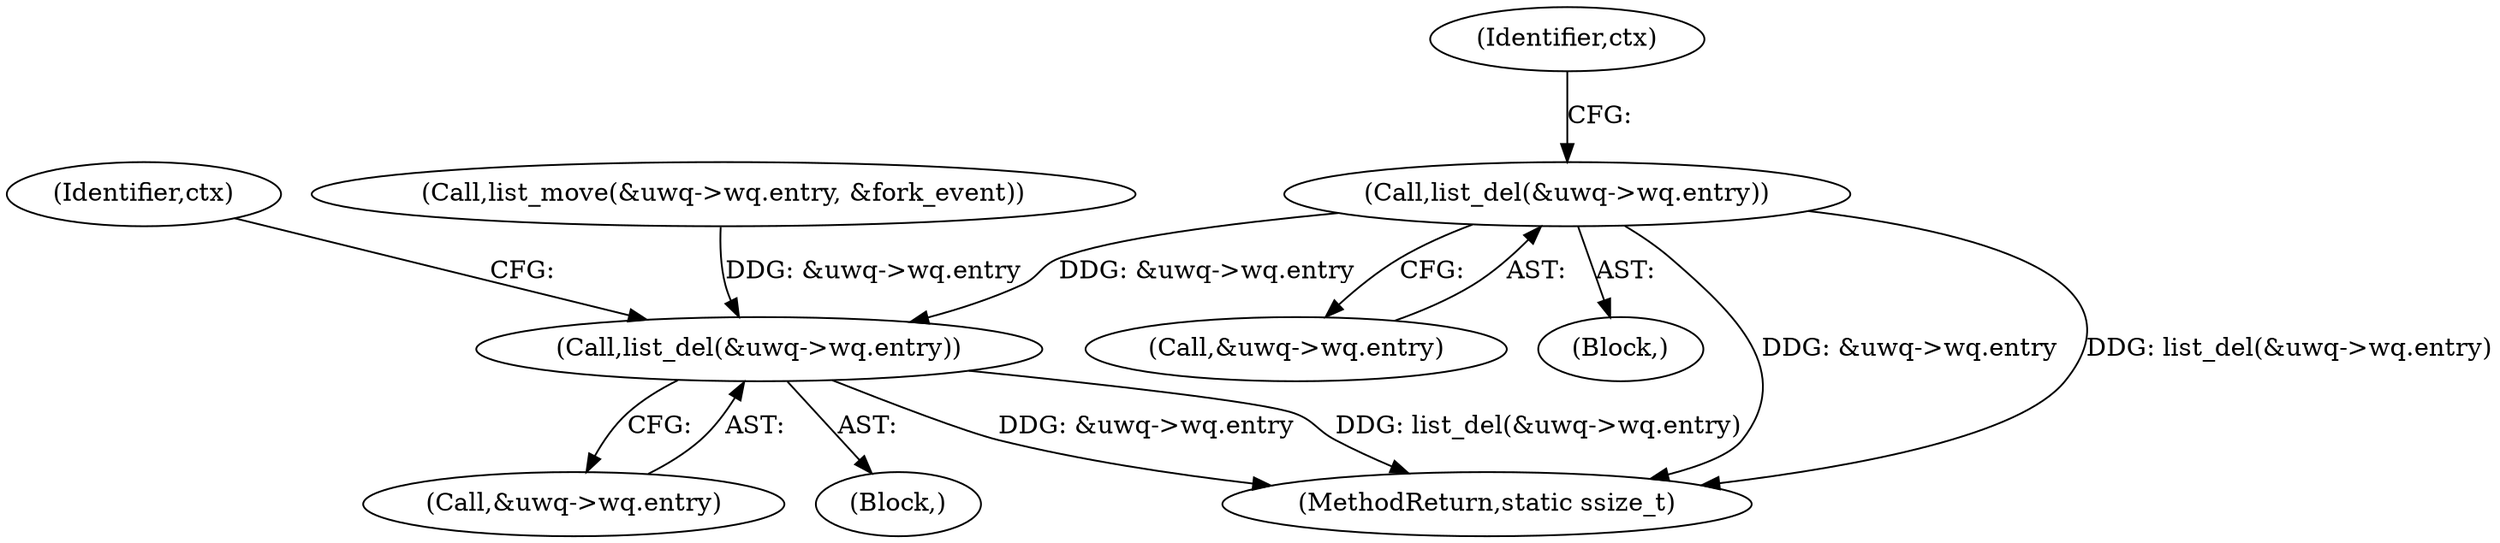 digraph "0_linux_384632e67e0829deb8015ee6ad916b180049d252@pointer" {
"1000163" [label="(Call,list_del(&uwq->wq.entry))"];
"1000385" [label="(Call,list_del(&uwq->wq.entry))"];
"1000395" [label="(Identifier,ctx)"];
"1000164" [label="(Call,&uwq->wq.entry)"];
"1000157" [label="(Block,)"];
"1000163" [label="(Call,list_del(&uwq->wq.entry))"];
"1000252" [label="(Call,list_move(&uwq->wq.entry, &fork_event))"];
"1000386" [label="(Call,&uwq->wq.entry)"];
"1000371" [label="(Block,)"];
"1000423" [label="(MethodReturn,static ssize_t)"];
"1000173" [label="(Identifier,ctx)"];
"1000385" [label="(Call,list_del(&uwq->wq.entry))"];
"1000163" -> "1000157"  [label="AST: "];
"1000163" -> "1000164"  [label="CFG: "];
"1000164" -> "1000163"  [label="AST: "];
"1000173" -> "1000163"  [label="CFG: "];
"1000163" -> "1000423"  [label="DDG: &uwq->wq.entry"];
"1000163" -> "1000423"  [label="DDG: list_del(&uwq->wq.entry)"];
"1000163" -> "1000385"  [label="DDG: &uwq->wq.entry"];
"1000385" -> "1000371"  [label="AST: "];
"1000385" -> "1000386"  [label="CFG: "];
"1000386" -> "1000385"  [label="AST: "];
"1000395" -> "1000385"  [label="CFG: "];
"1000385" -> "1000423"  [label="DDG: &uwq->wq.entry"];
"1000385" -> "1000423"  [label="DDG: list_del(&uwq->wq.entry)"];
"1000252" -> "1000385"  [label="DDG: &uwq->wq.entry"];
}
